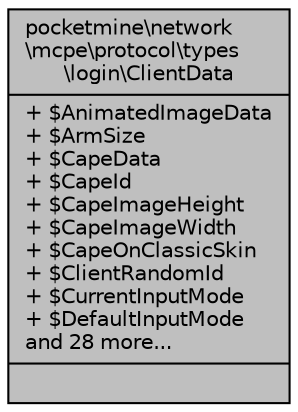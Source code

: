 digraph "pocketmine\network\mcpe\protocol\types\login\ClientData"
{
 // INTERACTIVE_SVG=YES
 // LATEX_PDF_SIZE
  edge [fontname="Helvetica",fontsize="10",labelfontname="Helvetica",labelfontsize="10"];
  node [fontname="Helvetica",fontsize="10",shape=record];
  Node1 [label="{pocketmine\\network\l\\mcpe\\protocol\\types\l\\login\\ClientData\n|+ $AnimatedImageData\l+ $ArmSize\l+ $CapeData\l+ $CapeId\l+ $CapeImageHeight\l+ $CapeImageWidth\l+ $CapeOnClassicSkin\l+ $ClientRandomId\l+ $CurrentInputMode\l+ $DefaultInputMode\land 28 more...\l|}",height=0.2,width=0.4,color="black", fillcolor="grey75", style="filled", fontcolor="black",tooltip=" "];
}
